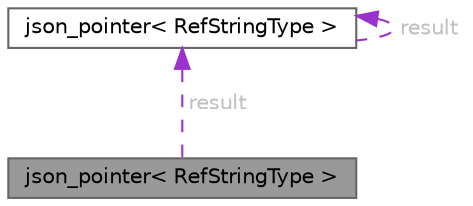 digraph "json_pointer&lt; RefStringType &gt;"
{
 // LATEX_PDF_SIZE
  bgcolor="transparent";
  edge [fontname=Helvetica,fontsize=10,labelfontname=Helvetica,labelfontsize=10];
  node [fontname=Helvetica,fontsize=10,shape=box,height=0.2,width=0.4];
  Node1 [id="Node000001",label="json_pointer\< RefStringType \>",height=0.2,width=0.4,color="gray40", fillcolor="grey60", style="filled", fontcolor="black",tooltip="JSON Pointer defines a string syntax for identifying a specific value within a JSON document."];
  Node2 -> Node1 [id="edge1_Node000001_Node000002",dir="back",color="darkorchid3",style="dashed",tooltip=" ",label=<<TABLE CELLBORDER="0" BORDER="0"><TR><TD VALIGN="top" ALIGN="LEFT" CELLPADDING="1" CELLSPACING="0">result</TD></TR>
</TABLE>> ,fontcolor="grey" ];
  Node2 [id="Node000002",label="json_pointer\< RefStringType \>",height=0.2,width=0.4,color="gray40", fillcolor="white", style="filled",URL="$classjson__pointer.html",tooltip="JSON Pointer defines a string syntax for identifying a specific value within a JSON document."];
  Node2 -> Node2 [id="edge2_Node000002_Node000002",dir="back",color="darkorchid3",style="dashed",tooltip=" ",label=<<TABLE CELLBORDER="0" BORDER="0"><TR><TD VALIGN="top" ALIGN="LEFT" CELLPADDING="1" CELLSPACING="0">result</TD></TR>
</TABLE>> ,fontcolor="grey" ];
}
